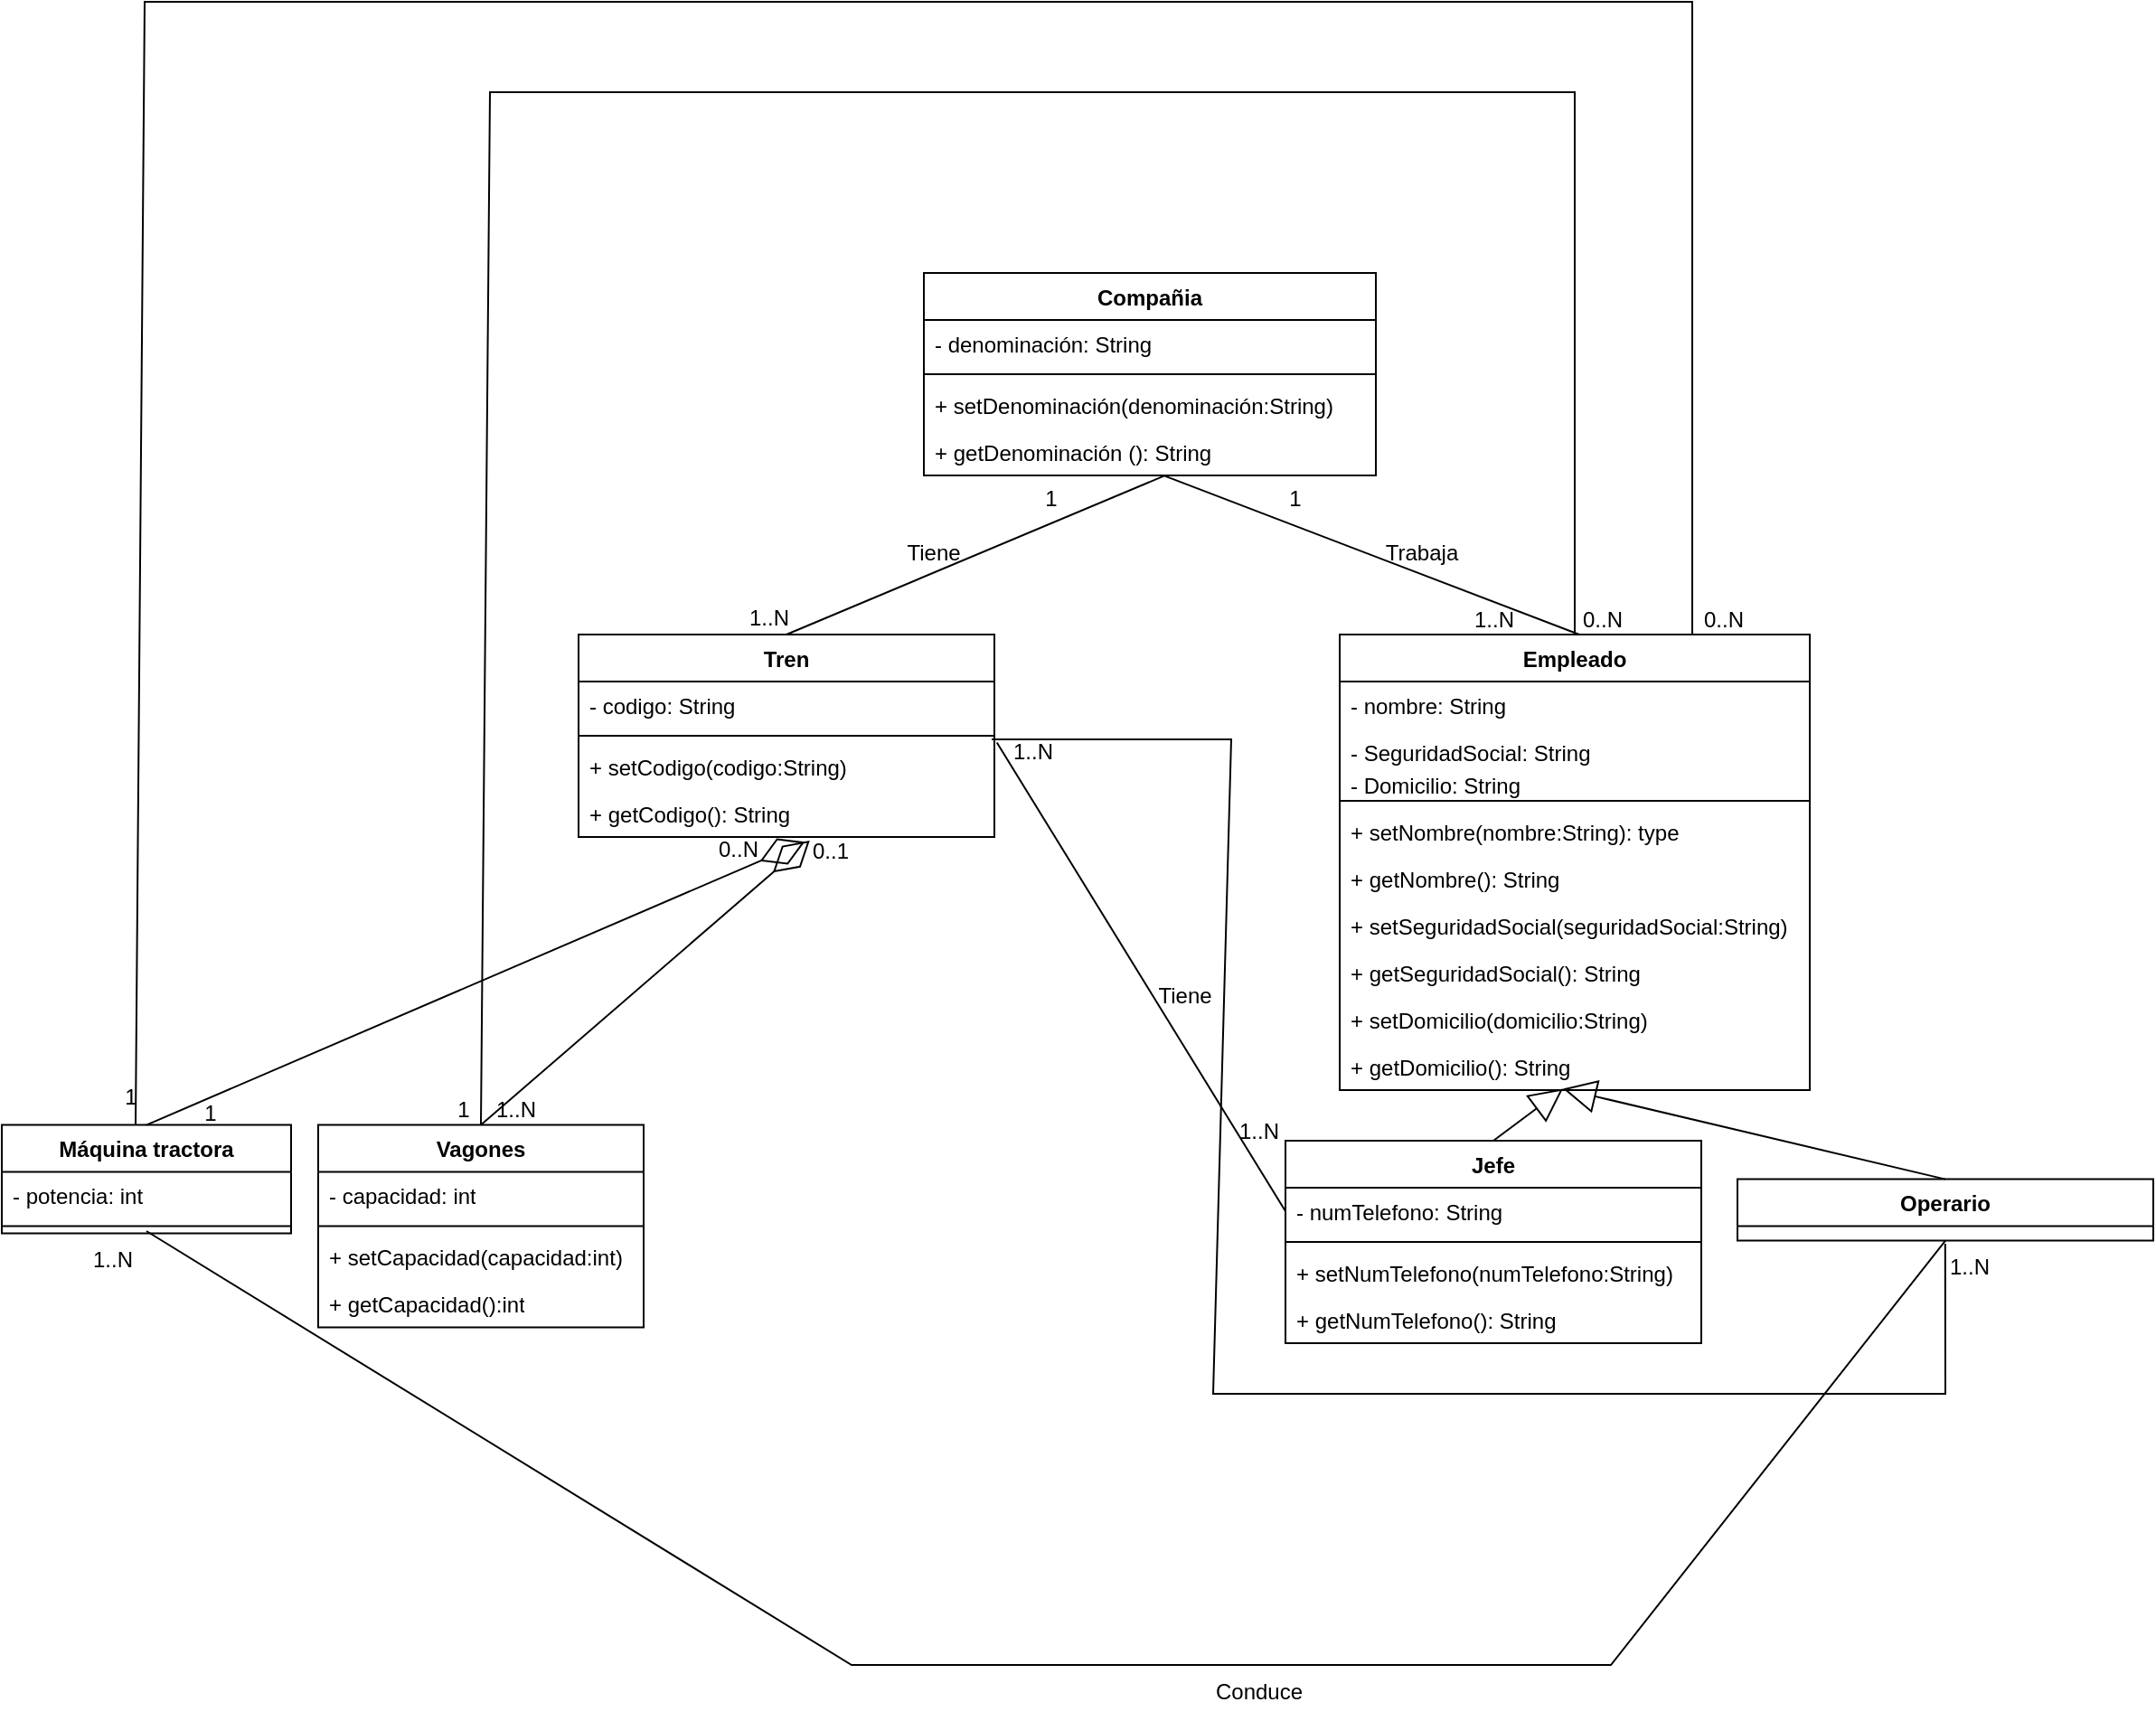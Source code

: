 <mxfile version="21.6.1" type="device">
  <diagram name="Página-1" id="rmtIetEgvbQpRknnI5B_">
    <mxGraphModel dx="2684" dy="1093" grid="1" gridSize="10" guides="1" tooltips="1" connect="1" arrows="1" fold="1" page="1" pageScale="1" pageWidth="827" pageHeight="1169" math="0" shadow="0">
      <root>
        <mxCell id="0" />
        <mxCell id="1" parent="0" />
        <mxCell id="A-byGo0PZ-ZunFwNZqk_-2" value="Tren" style="swimlane;fontStyle=1;align=center;verticalAlign=top;childLayout=stackLayout;horizontal=1;startSize=26;horizontalStack=0;resizeParent=1;resizeParentMax=0;resizeLast=0;collapsible=1;marginBottom=0;whiteSpace=wrap;html=1;" parent="1" vertex="1">
          <mxGeometry x="79" y="400" width="230" height="112" as="geometry" />
        </mxCell>
        <mxCell id="A-byGo0PZ-ZunFwNZqk_-3" value="- codigo: String" style="text;strokeColor=none;fillColor=none;align=left;verticalAlign=top;spacingLeft=4;spacingRight=4;overflow=hidden;rotatable=0;points=[[0,0.5],[1,0.5]];portConstraint=eastwest;whiteSpace=wrap;html=1;" parent="A-byGo0PZ-ZunFwNZqk_-2" vertex="1">
          <mxGeometry y="26" width="230" height="26" as="geometry" />
        </mxCell>
        <mxCell id="A-byGo0PZ-ZunFwNZqk_-4" value="" style="line;strokeWidth=1;fillColor=none;align=left;verticalAlign=middle;spacingTop=-1;spacingLeft=3;spacingRight=3;rotatable=0;labelPosition=right;points=[];portConstraint=eastwest;strokeColor=inherit;" parent="A-byGo0PZ-ZunFwNZqk_-2" vertex="1">
          <mxGeometry y="52" width="230" height="8" as="geometry" />
        </mxCell>
        <mxCell id="A-byGo0PZ-ZunFwNZqk_-5" value="+ setCodigo(codigo:String)" style="text;strokeColor=none;fillColor=none;align=left;verticalAlign=top;spacingLeft=4;spacingRight=4;overflow=hidden;rotatable=0;points=[[0,0.5],[1,0.5]];portConstraint=eastwest;whiteSpace=wrap;html=1;" parent="A-byGo0PZ-ZunFwNZqk_-2" vertex="1">
          <mxGeometry y="60" width="230" height="26" as="geometry" />
        </mxCell>
        <mxCell id="A-byGo0PZ-ZunFwNZqk_-17" value="+ getCodigo(): String" style="text;strokeColor=none;fillColor=none;align=left;verticalAlign=top;spacingLeft=4;spacingRight=4;overflow=hidden;rotatable=0;points=[[0,0.5],[1,0.5]];portConstraint=eastwest;whiteSpace=wrap;html=1;" parent="A-byGo0PZ-ZunFwNZqk_-2" vertex="1">
          <mxGeometry y="86" width="230" height="26" as="geometry" />
        </mxCell>
        <mxCell id="A-byGo0PZ-ZunFwNZqk_-7" value="Máquina tractora" style="swimlane;fontStyle=1;align=center;verticalAlign=top;childLayout=stackLayout;horizontal=1;startSize=26;horizontalStack=0;resizeParent=1;resizeParentMax=0;resizeLast=0;collapsible=1;marginBottom=0;whiteSpace=wrap;html=1;" parent="1" vertex="1">
          <mxGeometry x="-240" y="671.3" width="160" height="60" as="geometry" />
        </mxCell>
        <mxCell id="A-byGo0PZ-ZunFwNZqk_-8" value="- potencia: int" style="text;strokeColor=none;fillColor=none;align=left;verticalAlign=top;spacingLeft=4;spacingRight=4;overflow=hidden;rotatable=0;points=[[0,0.5],[1,0.5]];portConstraint=eastwest;whiteSpace=wrap;html=1;" parent="A-byGo0PZ-ZunFwNZqk_-7" vertex="1">
          <mxGeometry y="26" width="160" height="26" as="geometry" />
        </mxCell>
        <mxCell id="A-byGo0PZ-ZunFwNZqk_-10" value="" style="line;strokeWidth=1;fillColor=none;align=left;verticalAlign=middle;spacingTop=-1;spacingLeft=3;spacingRight=3;rotatable=0;labelPosition=right;points=[];portConstraint=eastwest;strokeColor=inherit;" parent="A-byGo0PZ-ZunFwNZqk_-7" vertex="1">
          <mxGeometry y="52" width="160" height="8" as="geometry" />
        </mxCell>
        <mxCell id="A-byGo0PZ-ZunFwNZqk_-45" value="Vagones" style="swimlane;fontStyle=1;align=center;verticalAlign=top;childLayout=stackLayout;horizontal=1;startSize=26;horizontalStack=0;resizeParent=1;resizeParentMax=0;resizeLast=0;collapsible=1;marginBottom=0;whiteSpace=wrap;html=1;" parent="1" vertex="1">
          <mxGeometry x="-65" y="671.3" width="180" height="112" as="geometry" />
        </mxCell>
        <mxCell id="A-byGo0PZ-ZunFwNZqk_-46" value="- capacidad: int" style="text;strokeColor=none;fillColor=none;align=left;verticalAlign=top;spacingLeft=4;spacingRight=4;overflow=hidden;rotatable=0;points=[[0,0.5],[1,0.5]];portConstraint=eastwest;whiteSpace=wrap;html=1;" parent="A-byGo0PZ-ZunFwNZqk_-45" vertex="1">
          <mxGeometry y="26" width="180" height="26" as="geometry" />
        </mxCell>
        <mxCell id="A-byGo0PZ-ZunFwNZqk_-47" value="" style="line;strokeWidth=1;fillColor=none;align=left;verticalAlign=middle;spacingTop=-1;spacingLeft=3;spacingRight=3;rotatable=0;labelPosition=right;points=[];portConstraint=eastwest;strokeColor=inherit;" parent="A-byGo0PZ-ZunFwNZqk_-45" vertex="1">
          <mxGeometry y="52" width="180" height="8" as="geometry" />
        </mxCell>
        <mxCell id="A-byGo0PZ-ZunFwNZqk_-48" value="+ setCapacidad(capacidad:int)" style="text;strokeColor=none;fillColor=none;align=left;verticalAlign=top;spacingLeft=4;spacingRight=4;overflow=hidden;rotatable=0;points=[[0,0.5],[1,0.5]];portConstraint=eastwest;whiteSpace=wrap;html=1;" parent="A-byGo0PZ-ZunFwNZqk_-45" vertex="1">
          <mxGeometry y="60" width="180" height="26" as="geometry" />
        </mxCell>
        <mxCell id="A-byGo0PZ-ZunFwNZqk_-49" value="+ getCapacidad():int" style="text;strokeColor=none;fillColor=none;align=left;verticalAlign=top;spacingLeft=4;spacingRight=4;overflow=hidden;rotatable=0;points=[[0,0.5],[1,0.5]];portConstraint=eastwest;whiteSpace=wrap;html=1;" parent="A-byGo0PZ-ZunFwNZqk_-45" vertex="1">
          <mxGeometry y="86" width="180" height="26" as="geometry" />
        </mxCell>
        <mxCell id="A-byGo0PZ-ZunFwNZqk_-58" value="Empleado" style="swimlane;fontStyle=1;align=center;verticalAlign=top;childLayout=stackLayout;horizontal=1;startSize=26;horizontalStack=0;resizeParent=1;resizeParentMax=0;resizeLast=0;collapsible=1;marginBottom=0;whiteSpace=wrap;html=1;" parent="1" vertex="1">
          <mxGeometry x="500" y="400" width="260" height="252" as="geometry" />
        </mxCell>
        <mxCell id="A-byGo0PZ-ZunFwNZqk_-59" value="- nombre: String" style="text;strokeColor=none;fillColor=none;align=left;verticalAlign=top;spacingLeft=4;spacingRight=4;overflow=hidden;rotatable=0;points=[[0,0.5],[1,0.5]];portConstraint=eastwest;whiteSpace=wrap;html=1;" parent="A-byGo0PZ-ZunFwNZqk_-58" vertex="1">
          <mxGeometry y="26" width="260" height="26" as="geometry" />
        </mxCell>
        <mxCell id="A-byGo0PZ-ZunFwNZqk_-60" value="- SeguridadSocial: String" style="text;strokeColor=none;fillColor=none;align=left;verticalAlign=top;spacingLeft=4;spacingRight=4;overflow=hidden;rotatable=0;points=[[0,0.5],[1,0.5]];portConstraint=eastwest;whiteSpace=wrap;html=1;" parent="A-byGo0PZ-ZunFwNZqk_-58" vertex="1">
          <mxGeometry y="52" width="260" height="18" as="geometry" />
        </mxCell>
        <mxCell id="Nh3Jt7YSOFXCaykqHAAw-3" value="- Domicilio: String" style="text;strokeColor=none;fillColor=none;align=left;verticalAlign=top;spacingLeft=4;spacingRight=4;overflow=hidden;rotatable=0;points=[[0,0.5],[1,0.5]];portConstraint=eastwest;whiteSpace=wrap;html=1;" vertex="1" parent="A-byGo0PZ-ZunFwNZqk_-58">
          <mxGeometry y="70" width="260" height="18" as="geometry" />
        </mxCell>
        <mxCell id="A-byGo0PZ-ZunFwNZqk_-61" value="" style="line;strokeWidth=1;fillColor=none;align=left;verticalAlign=middle;spacingTop=-1;spacingLeft=3;spacingRight=3;rotatable=0;labelPosition=right;points=[];portConstraint=eastwest;strokeColor=inherit;" parent="A-byGo0PZ-ZunFwNZqk_-58" vertex="1">
          <mxGeometry y="88" width="260" height="8" as="geometry" />
        </mxCell>
        <mxCell id="A-byGo0PZ-ZunFwNZqk_-62" value="+ setNombre(nombre:String): type" style="text;strokeColor=none;fillColor=none;align=left;verticalAlign=top;spacingLeft=4;spacingRight=4;overflow=hidden;rotatable=0;points=[[0,0.5],[1,0.5]];portConstraint=eastwest;whiteSpace=wrap;html=1;" parent="A-byGo0PZ-ZunFwNZqk_-58" vertex="1">
          <mxGeometry y="96" width="260" height="26" as="geometry" />
        </mxCell>
        <mxCell id="A-byGo0PZ-ZunFwNZqk_-63" value="+ getNombre(): String" style="text;strokeColor=none;fillColor=none;align=left;verticalAlign=top;spacingLeft=4;spacingRight=4;overflow=hidden;rotatable=0;points=[[0,0.5],[1,0.5]];portConstraint=eastwest;whiteSpace=wrap;html=1;" parent="A-byGo0PZ-ZunFwNZqk_-58" vertex="1">
          <mxGeometry y="122" width="260" height="26" as="geometry" />
        </mxCell>
        <mxCell id="A-byGo0PZ-ZunFwNZqk_-64" value="+ setSeguridadSocial(seguridadSocial:String)" style="text;strokeColor=none;fillColor=none;align=left;verticalAlign=top;spacingLeft=4;spacingRight=4;overflow=hidden;rotatable=0;points=[[0,0.5],[1,0.5]];portConstraint=eastwest;whiteSpace=wrap;html=1;" parent="A-byGo0PZ-ZunFwNZqk_-58" vertex="1">
          <mxGeometry y="148" width="260" height="26" as="geometry" />
        </mxCell>
        <mxCell id="A-byGo0PZ-ZunFwNZqk_-65" value="+ getSeguridadSocial(): String" style="text;strokeColor=none;fillColor=none;align=left;verticalAlign=top;spacingLeft=4;spacingRight=4;overflow=hidden;rotatable=0;points=[[0,0.5],[1,0.5]];portConstraint=eastwest;whiteSpace=wrap;html=1;" parent="A-byGo0PZ-ZunFwNZqk_-58" vertex="1">
          <mxGeometry y="174" width="260" height="26" as="geometry" />
        </mxCell>
        <mxCell id="Nh3Jt7YSOFXCaykqHAAw-4" value="+ setDomicilio(domicilio:String)" style="text;strokeColor=none;fillColor=none;align=left;verticalAlign=top;spacingLeft=4;spacingRight=4;overflow=hidden;rotatable=0;points=[[0,0.5],[1,0.5]];portConstraint=eastwest;whiteSpace=wrap;html=1;" vertex="1" parent="A-byGo0PZ-ZunFwNZqk_-58">
          <mxGeometry y="200" width="260" height="26" as="geometry" />
        </mxCell>
        <mxCell id="Nh3Jt7YSOFXCaykqHAAw-5" value="+ getDomicilio(): String" style="text;strokeColor=none;fillColor=none;align=left;verticalAlign=top;spacingLeft=4;spacingRight=4;overflow=hidden;rotatable=0;points=[[0,0.5],[1,0.5]];portConstraint=eastwest;whiteSpace=wrap;html=1;" vertex="1" parent="A-byGo0PZ-ZunFwNZqk_-58">
          <mxGeometry y="226" width="260" height="26" as="geometry" />
        </mxCell>
        <mxCell id="A-byGo0PZ-ZunFwNZqk_-66" value="Jefe" style="swimlane;fontStyle=1;align=center;verticalAlign=top;childLayout=stackLayout;horizontal=1;startSize=26;horizontalStack=0;resizeParent=1;resizeParentMax=0;resizeLast=0;collapsible=1;marginBottom=0;whiteSpace=wrap;html=1;" parent="1" vertex="1">
          <mxGeometry x="470" y="680" width="230" height="112" as="geometry" />
        </mxCell>
        <mxCell id="A-byGo0PZ-ZunFwNZqk_-67" value="- numTelefono: String" style="text;strokeColor=none;fillColor=none;align=left;verticalAlign=top;spacingLeft=4;spacingRight=4;overflow=hidden;rotatable=0;points=[[0,0.5],[1,0.5]];portConstraint=eastwest;whiteSpace=wrap;html=1;" parent="A-byGo0PZ-ZunFwNZqk_-66" vertex="1">
          <mxGeometry y="26" width="230" height="26" as="geometry" />
        </mxCell>
        <mxCell id="A-byGo0PZ-ZunFwNZqk_-69" value="" style="line;strokeWidth=1;fillColor=none;align=left;verticalAlign=middle;spacingTop=-1;spacingLeft=3;spacingRight=3;rotatable=0;labelPosition=right;points=[];portConstraint=eastwest;strokeColor=inherit;" parent="A-byGo0PZ-ZunFwNZqk_-66" vertex="1">
          <mxGeometry y="52" width="230" height="8" as="geometry" />
        </mxCell>
        <mxCell id="A-byGo0PZ-ZunFwNZqk_-70" value="+ setNumTelefono(numTelefono:String)" style="text;strokeColor=none;fillColor=none;align=left;verticalAlign=top;spacingLeft=4;spacingRight=4;overflow=hidden;rotatable=0;points=[[0,0.5],[1,0.5]];portConstraint=eastwest;whiteSpace=wrap;html=1;" parent="A-byGo0PZ-ZunFwNZqk_-66" vertex="1">
          <mxGeometry y="60" width="230" height="26" as="geometry" />
        </mxCell>
        <mxCell id="A-byGo0PZ-ZunFwNZqk_-71" value="+ getNumTelefono(): String" style="text;strokeColor=none;fillColor=none;align=left;verticalAlign=top;spacingLeft=4;spacingRight=4;overflow=hidden;rotatable=0;points=[[0,0.5],[1,0.5]];portConstraint=eastwest;whiteSpace=wrap;html=1;" parent="A-byGo0PZ-ZunFwNZqk_-66" vertex="1">
          <mxGeometry y="86" width="230" height="26" as="geometry" />
        </mxCell>
        <mxCell id="A-byGo0PZ-ZunFwNZqk_-75" value="Operario" style="swimlane;fontStyle=1;align=center;verticalAlign=top;childLayout=stackLayout;horizontal=1;startSize=26;horizontalStack=0;resizeParent=1;resizeParentMax=0;resizeLast=0;collapsible=1;marginBottom=0;whiteSpace=wrap;html=1;" parent="1" vertex="1">
          <mxGeometry x="720" y="701.3" width="230" height="34" as="geometry" />
        </mxCell>
        <mxCell id="A-byGo0PZ-ZunFwNZqk_-84" value="" style="endArrow=diamondThin;endFill=0;endSize=24;html=1;rounded=0;exitX=0.5;exitY=0;exitDx=0;exitDy=0;entryX=0.544;entryY=1.103;entryDx=0;entryDy=0;entryPerimeter=0;" parent="1" source="A-byGo0PZ-ZunFwNZqk_-7" target="A-byGo0PZ-ZunFwNZqk_-17" edge="1">
          <mxGeometry width="160" relative="1" as="geometry">
            <mxPoint x="250" y="530" as="sourcePoint" />
            <mxPoint x="410" y="530" as="targetPoint" />
          </mxGeometry>
        </mxCell>
        <mxCell id="A-byGo0PZ-ZunFwNZqk_-85" value="" style="endArrow=diamondThin;endFill=0;endSize=24;html=1;rounded=0;exitX=0.5;exitY=0;exitDx=0;exitDy=0;entryX=0.556;entryY=1.077;entryDx=0;entryDy=0;entryPerimeter=0;" parent="1" source="A-byGo0PZ-ZunFwNZqk_-45" target="A-byGo0PZ-ZunFwNZqk_-17" edge="1">
          <mxGeometry width="160" relative="1" as="geometry">
            <mxPoint x="169" y="660" as="sourcePoint" />
            <mxPoint x="214" y="525" as="targetPoint" />
          </mxGeometry>
        </mxCell>
        <mxCell id="A-byGo0PZ-ZunFwNZqk_-86" value="Compañia" style="swimlane;fontStyle=1;align=center;verticalAlign=top;childLayout=stackLayout;horizontal=1;startSize=26;horizontalStack=0;resizeParent=1;resizeParentMax=0;resizeLast=0;collapsible=1;marginBottom=0;whiteSpace=wrap;html=1;" parent="1" vertex="1">
          <mxGeometry x="270" y="200" width="250" height="112" as="geometry" />
        </mxCell>
        <mxCell id="A-byGo0PZ-ZunFwNZqk_-87" value="- denominación: String" style="text;strokeColor=none;fillColor=none;align=left;verticalAlign=top;spacingLeft=4;spacingRight=4;overflow=hidden;rotatable=0;points=[[0,0.5],[1,0.5]];portConstraint=eastwest;whiteSpace=wrap;html=1;" parent="A-byGo0PZ-ZunFwNZqk_-86" vertex="1">
          <mxGeometry y="26" width="250" height="26" as="geometry" />
        </mxCell>
        <mxCell id="A-byGo0PZ-ZunFwNZqk_-88" value="" style="line;strokeWidth=1;fillColor=none;align=left;verticalAlign=middle;spacingTop=-1;spacingLeft=3;spacingRight=3;rotatable=0;labelPosition=right;points=[];portConstraint=eastwest;strokeColor=inherit;" parent="A-byGo0PZ-ZunFwNZqk_-86" vertex="1">
          <mxGeometry y="52" width="250" height="8" as="geometry" />
        </mxCell>
        <mxCell id="A-byGo0PZ-ZunFwNZqk_-89" value="+ setDenominación(denominación:String)" style="text;strokeColor=none;fillColor=none;align=left;verticalAlign=top;spacingLeft=4;spacingRight=4;overflow=hidden;rotatable=0;points=[[0,0.5],[1,0.5]];portConstraint=eastwest;whiteSpace=wrap;html=1;" parent="A-byGo0PZ-ZunFwNZqk_-86" vertex="1">
          <mxGeometry y="60" width="250" height="26" as="geometry" />
        </mxCell>
        <mxCell id="A-byGo0PZ-ZunFwNZqk_-90" value="+ getDenominación (): String" style="text;strokeColor=none;fillColor=none;align=left;verticalAlign=top;spacingLeft=4;spacingRight=4;overflow=hidden;rotatable=0;points=[[0,0.5],[1,0.5]];portConstraint=eastwest;whiteSpace=wrap;html=1;" parent="A-byGo0PZ-ZunFwNZqk_-86" vertex="1">
          <mxGeometry y="86" width="250" height="26" as="geometry" />
        </mxCell>
        <mxCell id="A-byGo0PZ-ZunFwNZqk_-91" value="0..N" style="text;html=1;align=center;verticalAlign=middle;resizable=0;points=[];autosize=1;strokeColor=none;fillColor=none;" parent="1" vertex="1">
          <mxGeometry x="142" y="504" width="50" height="30" as="geometry" />
        </mxCell>
        <mxCell id="A-byGo0PZ-ZunFwNZqk_-92" value="0..1" style="text;html=1;align=center;verticalAlign=middle;resizable=0;points=[];autosize=1;strokeColor=none;fillColor=none;" parent="1" vertex="1">
          <mxGeometry x="198" y="505" width="40" height="30" as="geometry" />
        </mxCell>
        <mxCell id="A-byGo0PZ-ZunFwNZqk_-93" value="1" style="text;html=1;align=center;verticalAlign=middle;resizable=0;points=[];autosize=1;strokeColor=none;fillColor=none;" parent="1" vertex="1">
          <mxGeometry x="-184" y="641.3" width="30" height="30" as="geometry" />
        </mxCell>
        <mxCell id="A-byGo0PZ-ZunFwNZqk_-94" value="1..N" style="text;html=1;align=center;verticalAlign=middle;resizable=0;points=[];autosize=1;strokeColor=none;fillColor=none;" parent="1" vertex="1">
          <mxGeometry x="19" y="648.3" width="50" height="30" as="geometry" />
        </mxCell>
        <mxCell id="A-byGo0PZ-ZunFwNZqk_-95" value="" style="endArrow=none;html=1;rounded=0;exitX=0.5;exitY=0;exitDx=0;exitDy=0;entryX=0.532;entryY=1.008;entryDx=0;entryDy=0;entryPerimeter=0;" parent="1" source="A-byGo0PZ-ZunFwNZqk_-2" target="A-byGo0PZ-ZunFwNZqk_-90" edge="1">
          <mxGeometry width="50" height="50" relative="1" as="geometry">
            <mxPoint x="340" y="470" as="sourcePoint" />
            <mxPoint x="390" y="420" as="targetPoint" />
          </mxGeometry>
        </mxCell>
        <mxCell id="A-byGo0PZ-ZunFwNZqk_-96" value="Tiene" style="text;html=1;align=center;verticalAlign=middle;resizable=0;points=[];autosize=1;strokeColor=none;fillColor=none;" parent="1" vertex="1">
          <mxGeometry x="250" y="340" width="50" height="30" as="geometry" />
        </mxCell>
        <mxCell id="A-byGo0PZ-ZunFwNZqk_-97" value="" style="endArrow=none;html=1;rounded=0;exitX=0.75;exitY=0;exitDx=0;exitDy=0;entryX=0.532;entryY=1.008;entryDx=0;entryDy=0;entryPerimeter=0;" parent="1" target="A-byGo0PZ-ZunFwNZqk_-90" edge="1">
          <mxGeometry width="50" height="50" relative="1" as="geometry">
            <mxPoint x="632.5" y="400" as="sourcePoint" />
            <mxPoint x="413" y="322" as="targetPoint" />
          </mxGeometry>
        </mxCell>
        <mxCell id="A-byGo0PZ-ZunFwNZqk_-98" value="Trabaja" style="text;html=1;align=center;verticalAlign=middle;resizable=0;points=[];autosize=1;strokeColor=none;fillColor=none;" parent="1" vertex="1">
          <mxGeometry x="515" y="340" width="60" height="30" as="geometry" />
        </mxCell>
        <mxCell id="A-byGo0PZ-ZunFwNZqk_-99" value="1..N" style="text;html=1;align=center;verticalAlign=middle;resizable=0;points=[];autosize=1;strokeColor=none;fillColor=none;" parent="1" vertex="1">
          <mxGeometry x="159" y="376" width="50" height="30" as="geometry" />
        </mxCell>
        <mxCell id="A-byGo0PZ-ZunFwNZqk_-100" value="1..N" style="text;html=1;align=center;verticalAlign=middle;resizable=0;points=[];autosize=1;strokeColor=none;fillColor=none;" parent="1" vertex="1">
          <mxGeometry x="560" y="377" width="50" height="30" as="geometry" />
        </mxCell>
        <mxCell id="A-byGo0PZ-ZunFwNZqk_-101" value="1" style="text;html=1;align=center;verticalAlign=middle;resizable=0;points=[];autosize=1;strokeColor=none;fillColor=none;" parent="1" vertex="1">
          <mxGeometry x="325" y="310" width="30" height="30" as="geometry" />
        </mxCell>
        <mxCell id="A-byGo0PZ-ZunFwNZqk_-102" value="1" style="text;html=1;align=center;verticalAlign=middle;resizable=0;points=[];autosize=1;strokeColor=none;fillColor=none;" parent="1" vertex="1">
          <mxGeometry x="460" y="310" width="30" height="30" as="geometry" />
        </mxCell>
        <mxCell id="Nh3Jt7YSOFXCaykqHAAw-1" value="" style="endArrow=block;endSize=16;endFill=0;html=1;rounded=0;entryX=0.475;entryY=0.972;entryDx=0;entryDy=0;entryPerimeter=0;exitX=0.5;exitY=0;exitDx=0;exitDy=0;" edge="1" parent="1" source="A-byGo0PZ-ZunFwNZqk_-66" target="Nh3Jt7YSOFXCaykqHAAw-5">
          <mxGeometry width="160" relative="1" as="geometry">
            <mxPoint x="620" y="670" as="sourcePoint" />
            <mxPoint x="550" y="561.3" as="targetPoint" />
          </mxGeometry>
        </mxCell>
        <mxCell id="Nh3Jt7YSOFXCaykqHAAw-2" value="" style="endArrow=block;endSize=16;endFill=0;html=1;rounded=0;exitX=0.5;exitY=0;exitDx=0;exitDy=0;entryX=0.475;entryY=0.972;entryDx=0;entryDy=0;entryPerimeter=0;" edge="1" parent="1" source="A-byGo0PZ-ZunFwNZqk_-75" target="Nh3Jt7YSOFXCaykqHAAw-5">
          <mxGeometry width="160" relative="1" as="geometry">
            <mxPoint x="620.38" y="652.002" as="sourcePoint" />
            <mxPoint x="790" y="660" as="targetPoint" />
          </mxGeometry>
        </mxCell>
        <mxCell id="Nh3Jt7YSOFXCaykqHAAw-7" value="" style="endArrow=none;html=1;rounded=0;entryX=0.5;entryY=1;entryDx=0;entryDy=0;exitX=0.5;exitY=0.837;exitDx=0;exitDy=0;exitPerimeter=0;" edge="1" parent="1" source="A-byGo0PZ-ZunFwNZqk_-10" target="A-byGo0PZ-ZunFwNZqk_-75">
          <mxGeometry width="50" height="50" relative="1" as="geometry">
            <mxPoint x="-134.612" y="783.3" as="sourcePoint" />
            <mxPoint x="845" y="745" as="targetPoint" />
            <Array as="points">
              <mxPoint x="230" y="970" />
              <mxPoint x="650" y="970" />
            </Array>
          </mxGeometry>
        </mxCell>
        <mxCell id="Nh3Jt7YSOFXCaykqHAAw-8" value="1..N" style="text;html=1;align=center;verticalAlign=middle;resizable=0;points=[];autosize=1;strokeColor=none;fillColor=none;" vertex="1" parent="1">
          <mxGeometry x="-204" y="731.3" width="50" height="30" as="geometry" />
        </mxCell>
        <mxCell id="Nh3Jt7YSOFXCaykqHAAw-10" value="1..N" style="text;html=1;align=center;verticalAlign=middle;resizable=0;points=[];autosize=1;strokeColor=none;fillColor=none;" vertex="1" parent="1">
          <mxGeometry x="823" y="735.3" width="50" height="30" as="geometry" />
        </mxCell>
        <mxCell id="Nh3Jt7YSOFXCaykqHAAw-12" value="" style="endArrow=none;html=1;rounded=0;entryX=0;entryY=0.5;entryDx=0;entryDy=0;exitX=1.006;exitY=-0.011;exitDx=0;exitDy=0;exitPerimeter=0;" edge="1" parent="1" source="A-byGo0PZ-ZunFwNZqk_-5" target="A-byGo0PZ-ZunFwNZqk_-67">
          <mxGeometry width="50" height="50" relative="1" as="geometry">
            <mxPoint x="360" y="540" as="sourcePoint" />
            <mxPoint x="413" y="607.3" as="targetPoint" />
          </mxGeometry>
        </mxCell>
        <mxCell id="Nh3Jt7YSOFXCaykqHAAw-13" value="Tiene" style="text;html=1;align=center;verticalAlign=middle;resizable=0;points=[];autosize=1;strokeColor=none;fillColor=none;" vertex="1" parent="1">
          <mxGeometry x="389" y="585" width="50" height="30" as="geometry" />
        </mxCell>
        <mxCell id="Nh3Jt7YSOFXCaykqHAAw-14" value="1..N" style="text;html=1;align=center;verticalAlign=middle;resizable=0;points=[];autosize=1;strokeColor=none;fillColor=none;" vertex="1" parent="1">
          <mxGeometry x="305" y="450.0" width="50" height="30" as="geometry" />
        </mxCell>
        <mxCell id="Nh3Jt7YSOFXCaykqHAAw-15" value="1..N" style="text;html=1;align=center;verticalAlign=middle;resizable=0;points=[];autosize=1;strokeColor=none;fillColor=none;" vertex="1" parent="1">
          <mxGeometry x="430" y="660" width="50" height="30" as="geometry" />
        </mxCell>
        <mxCell id="Nh3Jt7YSOFXCaykqHAAw-17" value="" style="endArrow=none;html=1;rounded=0;exitX=0.051;exitY=0.268;exitDx=0;exitDy=0;exitPerimeter=0;entryX=0.238;entryY=0.057;entryDx=0;entryDy=0;entryPerimeter=0;" edge="1" parent="1" source="Nh3Jt7YSOFXCaykqHAAw-14" target="Nh3Jt7YSOFXCaykqHAAw-10">
          <mxGeometry width="50" height="50" relative="1" as="geometry">
            <mxPoint x="458" y="910" as="sourcePoint" />
            <mxPoint x="840" y="820" as="targetPoint" />
            <Array as="points">
              <mxPoint x="440" y="458" />
              <mxPoint x="430" y="820" />
              <mxPoint x="835" y="820" />
            </Array>
          </mxGeometry>
        </mxCell>
        <mxCell id="Nh3Jt7YSOFXCaykqHAAw-18" value="Conduce" style="text;html=1;align=center;verticalAlign=middle;resizable=0;points=[];autosize=1;strokeColor=none;fillColor=none;" vertex="1" parent="1">
          <mxGeometry x="420" y="970" width="70" height="30" as="geometry" />
        </mxCell>
        <mxCell id="Nh3Jt7YSOFXCaykqHAAw-22" value="" style="endArrow=none;html=1;rounded=0;exitX=0.5;exitY=0;exitDx=0;exitDy=0;entryX=0.5;entryY=0;entryDx=0;entryDy=0;" edge="1" parent="1" source="A-byGo0PZ-ZunFwNZqk_-45" target="A-byGo0PZ-ZunFwNZqk_-58">
          <mxGeometry width="50" height="50" relative="1" as="geometry">
            <mxPoint x="160" y="700" as="sourcePoint" />
            <mxPoint x="640" y="100" as="targetPoint" />
            <Array as="points">
              <mxPoint x="30" y="100" />
              <mxPoint x="630" y="100" />
            </Array>
          </mxGeometry>
        </mxCell>
        <mxCell id="Nh3Jt7YSOFXCaykqHAAw-23" value="" style="endArrow=none;html=1;rounded=0;exitX=0.5;exitY=0;exitDx=0;exitDy=0;entryX=0.75;entryY=0;entryDx=0;entryDy=0;" edge="1" parent="1" target="A-byGo0PZ-ZunFwNZqk_-58">
          <mxGeometry width="50" height="50" relative="1" as="geometry">
            <mxPoint x="-166" y="671.3" as="sourcePoint" />
            <mxPoint x="439" y="400.3" as="targetPoint" />
            <Array as="points">
              <mxPoint x="-161" y="50" />
              <mxPoint x="140" y="50" />
              <mxPoint x="695" y="50" />
              <mxPoint x="695" y="220" />
            </Array>
          </mxGeometry>
        </mxCell>
        <mxCell id="Nh3Jt7YSOFXCaykqHAAw-24" value="0..N" style="text;html=1;align=center;verticalAlign=middle;resizable=0;points=[];autosize=1;strokeColor=none;fillColor=none;" vertex="1" parent="1">
          <mxGeometry x="687" y="377" width="50" height="30" as="geometry" />
        </mxCell>
        <mxCell id="Nh3Jt7YSOFXCaykqHAAw-25" value="0..N" style="text;html=1;align=center;verticalAlign=middle;resizable=0;points=[];autosize=1;strokeColor=none;fillColor=none;" vertex="1" parent="1">
          <mxGeometry x="620" y="377" width="50" height="30" as="geometry" />
        </mxCell>
        <mxCell id="Nh3Jt7YSOFXCaykqHAAw-26" value="1" style="text;html=1;align=center;verticalAlign=middle;resizable=0;points=[];autosize=1;strokeColor=none;fillColor=none;" vertex="1" parent="1">
          <mxGeometry x="-140" y="650" width="30" height="30" as="geometry" />
        </mxCell>
        <mxCell id="Nh3Jt7YSOFXCaykqHAAw-27" value="1" style="text;html=1;align=center;verticalAlign=middle;resizable=0;points=[];autosize=1;strokeColor=none;fillColor=none;" vertex="1" parent="1">
          <mxGeometry y="648.3" width="30" height="30" as="geometry" />
        </mxCell>
      </root>
    </mxGraphModel>
  </diagram>
</mxfile>
